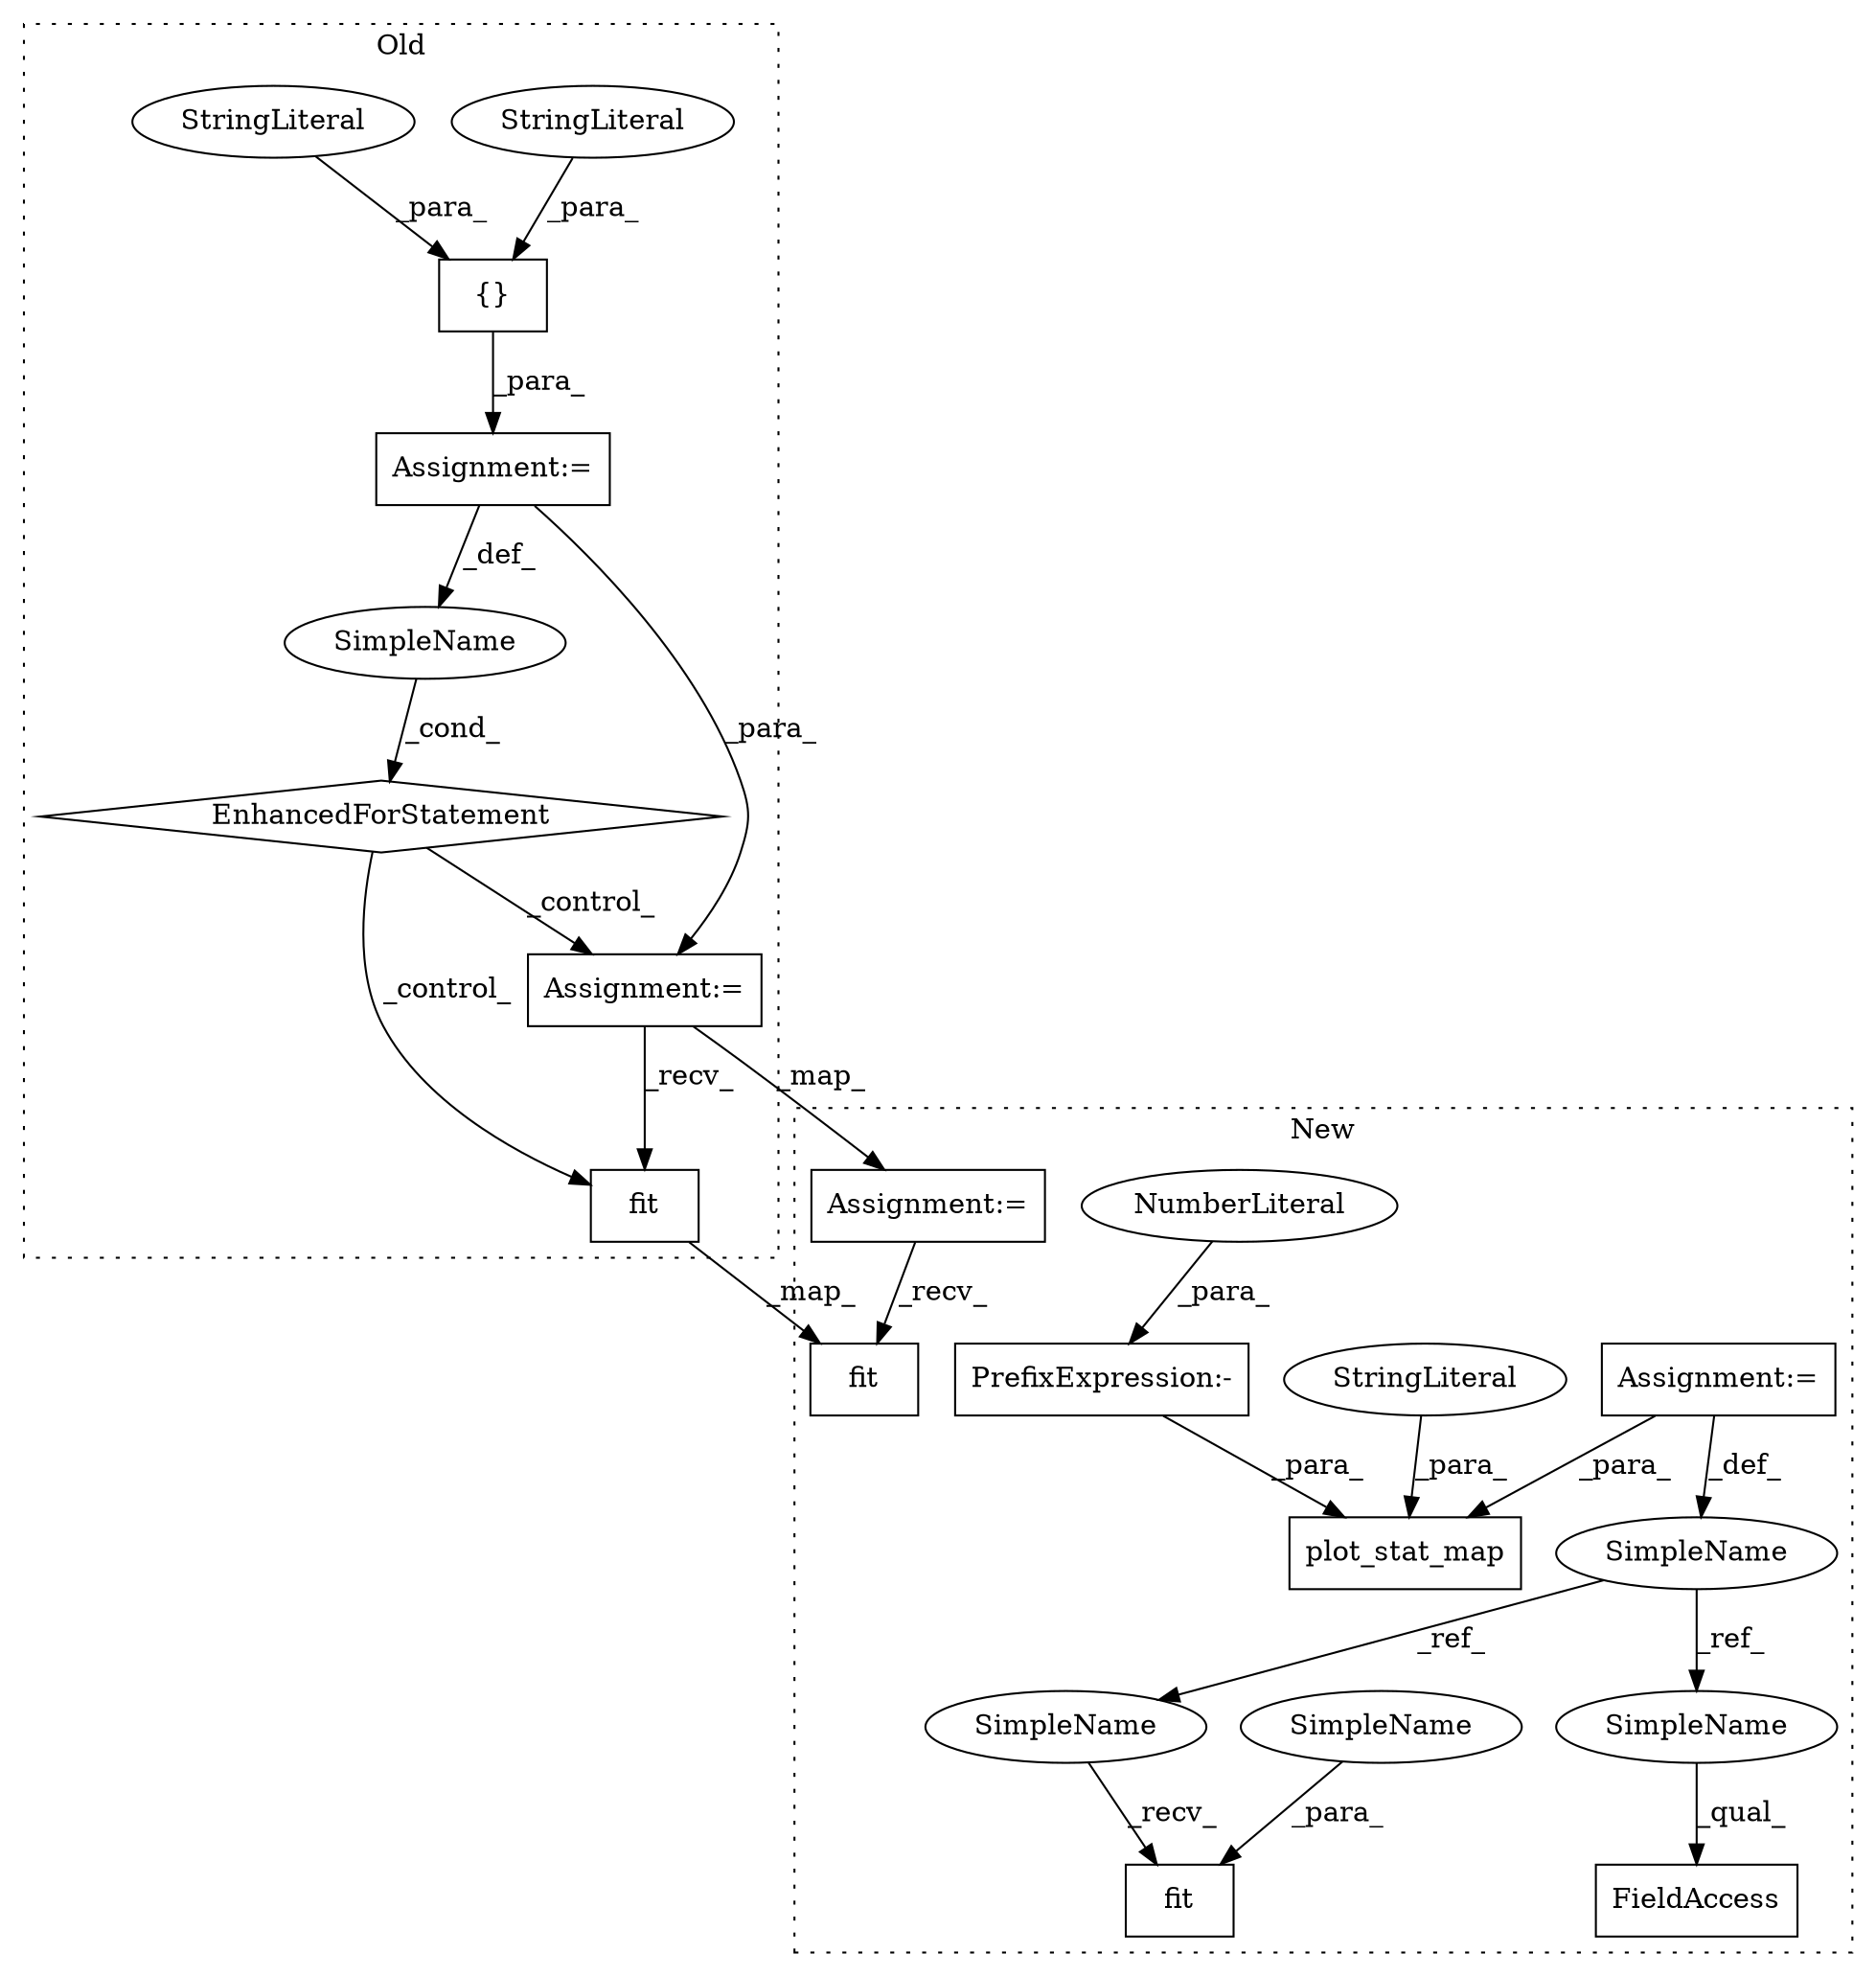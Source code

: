 digraph G {
subgraph cluster0 {
1 [label="{}" a="4" s="534,557" l="1,1" shape="box"];
4 [label="EnhancedForStatement" a="70" s="587,666" l="53,2" shape="diamond"];
5 [label="Assignment:=" a="7" s="587,666" l="53,2" shape="box"];
6 [label="StringLiteral" a="45" s="550" l="7" shape="ellipse"];
7 [label="StringLiteral" a="45" s="535" l="14" shape="ellipse"];
11 [label="fit" a="32" s="749,756" l="4,1" shape="box"];
14 [label="SimpleName" a="42" s="647" l="7" shape="ellipse"];
18 [label="Assignment:=" a="7" s="683" l="1" shape="box"];
label = "Old";
style="dotted";
}
subgraph cluster1 {
2 [label="plot_stat_map" a="32" s="775,846" l="14,1" shape="box"];
3 [label="StringLiteral" a="45" s="825" l="4" shape="ellipse"];
8 [label="Assignment:=" a="7" s="676" l="1" shape="box"];
9 [label="fit" a="32" s="761,768" l="4,1" shape="box"];
10 [label="fit" a="32" s="577,584" l="4,1" shape="box"];
12 [label="FieldAccess" a="22" s="798" l="17" shape="box"];
13 [label="SimpleName" a="42" s="690" l="7" shape="ellipse"];
15 [label="PrefixExpression:-" a="38" s="843" l="1" shape="box"];
16 [label="NumberLiteral" a="34" s="844" l="1" shape="ellipse"];
17 [label="Assignment:=" a="7" s="513" l="1" shape="box"];
19 [label="SimpleName" a="42" s="765" l="1" shape="ellipse"];
20 [label="SimpleName" a="42" s="753" l="7" shape="ellipse"];
21 [label="SimpleName" a="42" s="798" l="7" shape="ellipse"];
label = "New";
style="dotted";
}
1 -> 5 [label="_para_"];
3 -> 2 [label="_para_"];
4 -> 18 [label="_control_"];
4 -> 11 [label="_control_"];
5 -> 18 [label="_para_"];
5 -> 14 [label="_def_"];
6 -> 1 [label="_para_"];
7 -> 1 [label="_para_"];
8 -> 13 [label="_def_"];
8 -> 2 [label="_para_"];
11 -> 10 [label="_map_"];
13 -> 21 [label="_ref_"];
13 -> 20 [label="_ref_"];
14 -> 4 [label="_cond_"];
15 -> 2 [label="_para_"];
16 -> 15 [label="_para_"];
17 -> 10 [label="_recv_"];
18 -> 11 [label="_recv_"];
18 -> 17 [label="_map_"];
19 -> 9 [label="_para_"];
20 -> 9 [label="_recv_"];
21 -> 12 [label="_qual_"];
}